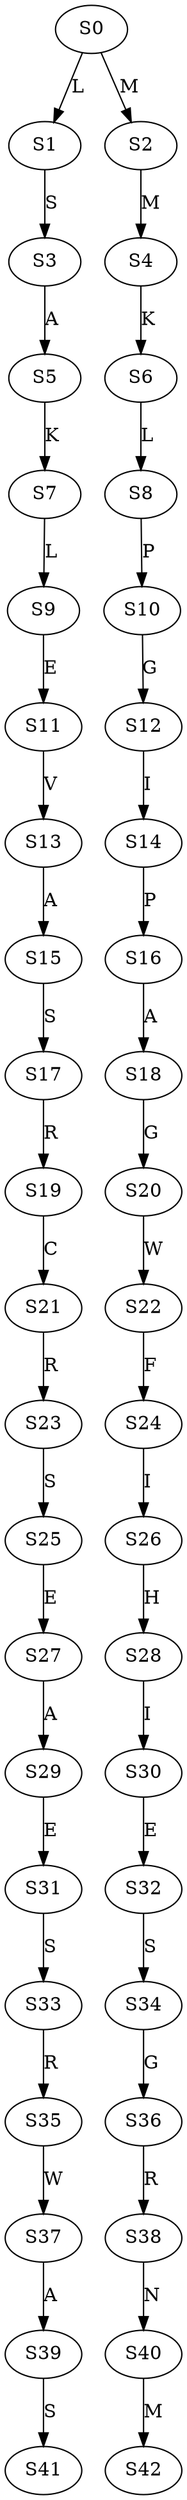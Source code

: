 strict digraph  {
	S0 -> S1 [ label = L ];
	S0 -> S2 [ label = M ];
	S1 -> S3 [ label = S ];
	S2 -> S4 [ label = M ];
	S3 -> S5 [ label = A ];
	S4 -> S6 [ label = K ];
	S5 -> S7 [ label = K ];
	S6 -> S8 [ label = L ];
	S7 -> S9 [ label = L ];
	S8 -> S10 [ label = P ];
	S9 -> S11 [ label = E ];
	S10 -> S12 [ label = G ];
	S11 -> S13 [ label = V ];
	S12 -> S14 [ label = I ];
	S13 -> S15 [ label = A ];
	S14 -> S16 [ label = P ];
	S15 -> S17 [ label = S ];
	S16 -> S18 [ label = A ];
	S17 -> S19 [ label = R ];
	S18 -> S20 [ label = G ];
	S19 -> S21 [ label = C ];
	S20 -> S22 [ label = W ];
	S21 -> S23 [ label = R ];
	S22 -> S24 [ label = F ];
	S23 -> S25 [ label = S ];
	S24 -> S26 [ label = I ];
	S25 -> S27 [ label = E ];
	S26 -> S28 [ label = H ];
	S27 -> S29 [ label = A ];
	S28 -> S30 [ label = I ];
	S29 -> S31 [ label = E ];
	S30 -> S32 [ label = E ];
	S31 -> S33 [ label = S ];
	S32 -> S34 [ label = S ];
	S33 -> S35 [ label = R ];
	S34 -> S36 [ label = G ];
	S35 -> S37 [ label = W ];
	S36 -> S38 [ label = R ];
	S37 -> S39 [ label = A ];
	S38 -> S40 [ label = N ];
	S39 -> S41 [ label = S ];
	S40 -> S42 [ label = M ];
}
